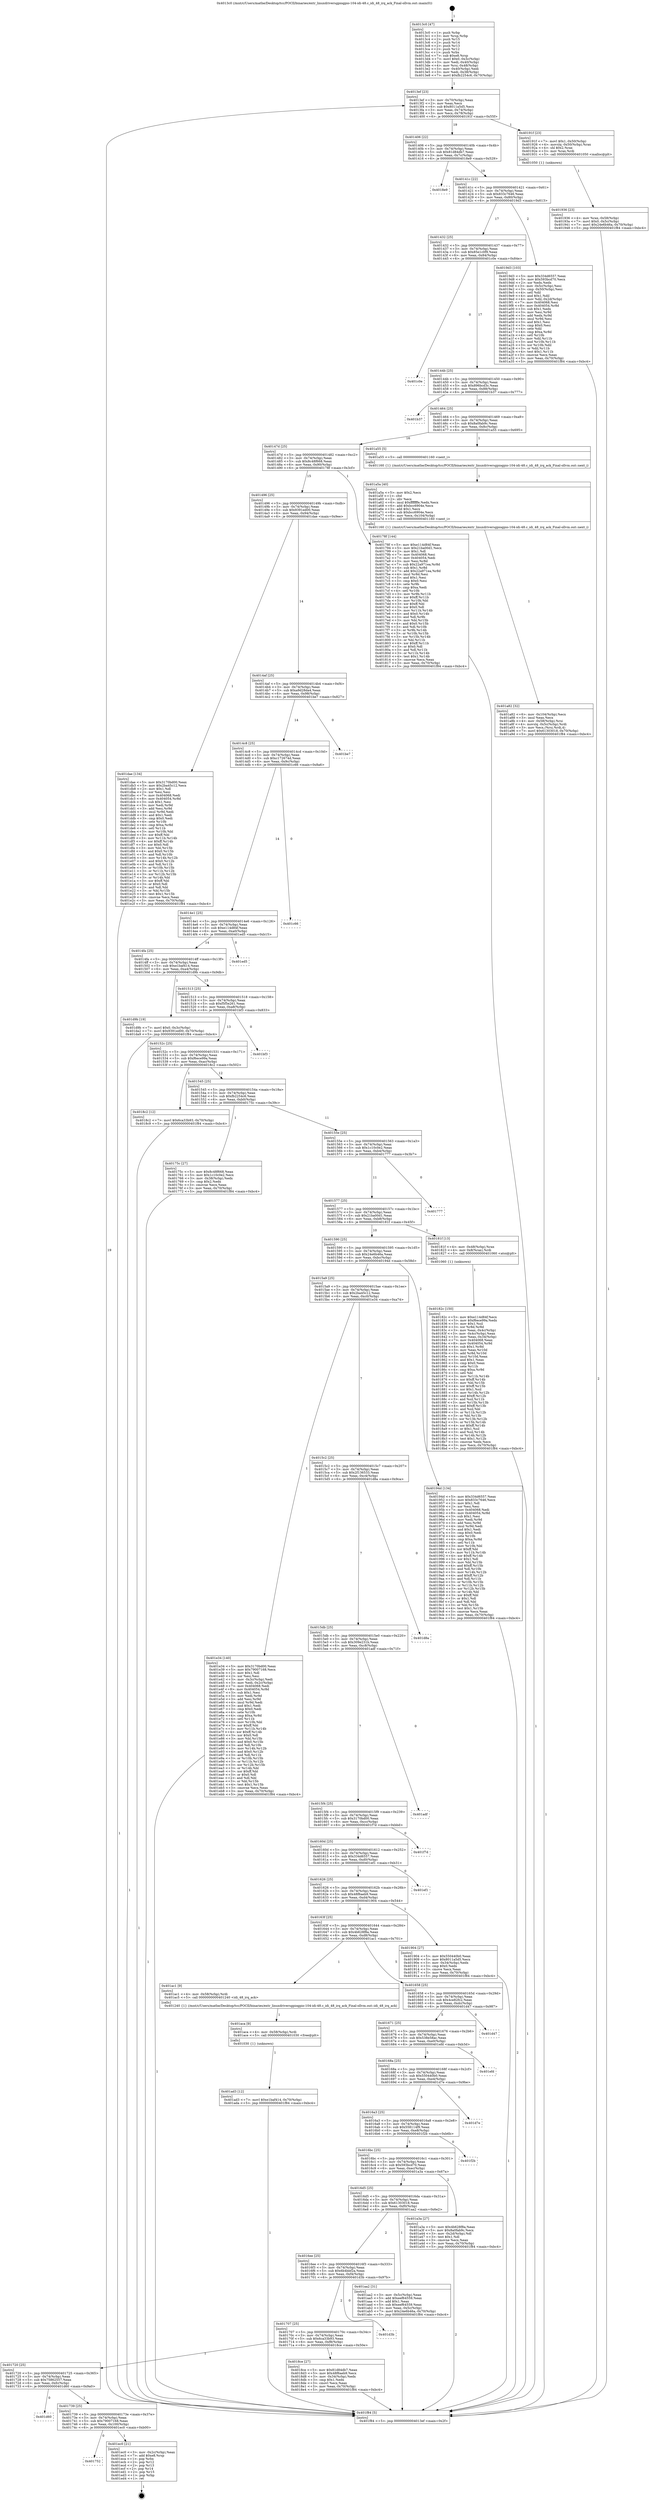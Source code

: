 digraph "0x4013c0" {
  label = "0x4013c0 (/mnt/c/Users/mathe/Desktop/tcc/POCII/binaries/extr_linuxdriversgpiogpio-104-idi-48.c_idi_48_irq_ack_Final-ollvm.out::main(0))"
  labelloc = "t"
  node[shape=record]

  Entry [label="",width=0.3,height=0.3,shape=circle,fillcolor=black,style=filled]
  "0x4013ef" [label="{
     0x4013ef [23]\l
     | [instrs]\l
     &nbsp;&nbsp;0x4013ef \<+3\>: mov -0x70(%rbp),%eax\l
     &nbsp;&nbsp;0x4013f2 \<+2\>: mov %eax,%ecx\l
     &nbsp;&nbsp;0x4013f4 \<+6\>: sub $0x8011a5d5,%ecx\l
     &nbsp;&nbsp;0x4013fa \<+3\>: mov %eax,-0x74(%rbp)\l
     &nbsp;&nbsp;0x4013fd \<+3\>: mov %ecx,-0x78(%rbp)\l
     &nbsp;&nbsp;0x401400 \<+6\>: je 000000000040191f \<main+0x55f\>\l
  }"]
  "0x40191f" [label="{
     0x40191f [23]\l
     | [instrs]\l
     &nbsp;&nbsp;0x40191f \<+7\>: movl $0x1,-0x50(%rbp)\l
     &nbsp;&nbsp;0x401926 \<+4\>: movslq -0x50(%rbp),%rax\l
     &nbsp;&nbsp;0x40192a \<+4\>: shl $0x2,%rax\l
     &nbsp;&nbsp;0x40192e \<+3\>: mov %rax,%rdi\l
     &nbsp;&nbsp;0x401931 \<+5\>: call 0000000000401050 \<malloc@plt\>\l
     | [calls]\l
     &nbsp;&nbsp;0x401050 \{1\} (unknown)\l
  }"]
  "0x401406" [label="{
     0x401406 [22]\l
     | [instrs]\l
     &nbsp;&nbsp;0x401406 \<+5\>: jmp 000000000040140b \<main+0x4b\>\l
     &nbsp;&nbsp;0x40140b \<+3\>: mov -0x74(%rbp),%eax\l
     &nbsp;&nbsp;0x40140e \<+5\>: sub $0x81d84db7,%eax\l
     &nbsp;&nbsp;0x401413 \<+3\>: mov %eax,-0x7c(%rbp)\l
     &nbsp;&nbsp;0x401416 \<+6\>: je 00000000004018e9 \<main+0x529\>\l
  }"]
  Exit [label="",width=0.3,height=0.3,shape=circle,fillcolor=black,style=filled,peripheries=2]
  "0x4018e9" [label="{
     0x4018e9\l
  }", style=dashed]
  "0x40141c" [label="{
     0x40141c [22]\l
     | [instrs]\l
     &nbsp;&nbsp;0x40141c \<+5\>: jmp 0000000000401421 \<main+0x61\>\l
     &nbsp;&nbsp;0x401421 \<+3\>: mov -0x74(%rbp),%eax\l
     &nbsp;&nbsp;0x401424 \<+5\>: sub $0x833c7646,%eax\l
     &nbsp;&nbsp;0x401429 \<+3\>: mov %eax,-0x80(%rbp)\l
     &nbsp;&nbsp;0x40142c \<+6\>: je 00000000004019d3 \<main+0x613\>\l
  }"]
  "0x401752" [label="{
     0x401752\l
  }", style=dashed]
  "0x4019d3" [label="{
     0x4019d3 [103]\l
     | [instrs]\l
     &nbsp;&nbsp;0x4019d3 \<+5\>: mov $0x334d6557,%eax\l
     &nbsp;&nbsp;0x4019d8 \<+5\>: mov $0x593bcd70,%ecx\l
     &nbsp;&nbsp;0x4019dd \<+2\>: xor %edx,%edx\l
     &nbsp;&nbsp;0x4019df \<+3\>: mov -0x5c(%rbp),%esi\l
     &nbsp;&nbsp;0x4019e2 \<+3\>: cmp -0x50(%rbp),%esi\l
     &nbsp;&nbsp;0x4019e5 \<+4\>: setl %dil\l
     &nbsp;&nbsp;0x4019e9 \<+4\>: and $0x1,%dil\l
     &nbsp;&nbsp;0x4019ed \<+4\>: mov %dil,-0x2d(%rbp)\l
     &nbsp;&nbsp;0x4019f1 \<+7\>: mov 0x404068,%esi\l
     &nbsp;&nbsp;0x4019f8 \<+8\>: mov 0x404054,%r8d\l
     &nbsp;&nbsp;0x401a00 \<+3\>: sub $0x1,%edx\l
     &nbsp;&nbsp;0x401a03 \<+3\>: mov %esi,%r9d\l
     &nbsp;&nbsp;0x401a06 \<+3\>: add %edx,%r9d\l
     &nbsp;&nbsp;0x401a09 \<+4\>: imul %r9d,%esi\l
     &nbsp;&nbsp;0x401a0d \<+3\>: and $0x1,%esi\l
     &nbsp;&nbsp;0x401a10 \<+3\>: cmp $0x0,%esi\l
     &nbsp;&nbsp;0x401a13 \<+4\>: sete %dil\l
     &nbsp;&nbsp;0x401a17 \<+4\>: cmp $0xa,%r8d\l
     &nbsp;&nbsp;0x401a1b \<+4\>: setl %r10b\l
     &nbsp;&nbsp;0x401a1f \<+3\>: mov %dil,%r11b\l
     &nbsp;&nbsp;0x401a22 \<+3\>: and %r10b,%r11b\l
     &nbsp;&nbsp;0x401a25 \<+3\>: xor %r10b,%dil\l
     &nbsp;&nbsp;0x401a28 \<+3\>: or %dil,%r11b\l
     &nbsp;&nbsp;0x401a2b \<+4\>: test $0x1,%r11b\l
     &nbsp;&nbsp;0x401a2f \<+3\>: cmovne %ecx,%eax\l
     &nbsp;&nbsp;0x401a32 \<+3\>: mov %eax,-0x70(%rbp)\l
     &nbsp;&nbsp;0x401a35 \<+5\>: jmp 0000000000401f84 \<main+0xbc4\>\l
  }"]
  "0x401432" [label="{
     0x401432 [25]\l
     | [instrs]\l
     &nbsp;&nbsp;0x401432 \<+5\>: jmp 0000000000401437 \<main+0x77\>\l
     &nbsp;&nbsp;0x401437 \<+3\>: mov -0x74(%rbp),%eax\l
     &nbsp;&nbsp;0x40143a \<+5\>: sub $0x85e1c0f9,%eax\l
     &nbsp;&nbsp;0x40143f \<+6\>: mov %eax,-0x84(%rbp)\l
     &nbsp;&nbsp;0x401445 \<+6\>: je 0000000000401c0e \<main+0x84e\>\l
  }"]
  "0x401ec0" [label="{
     0x401ec0 [21]\l
     | [instrs]\l
     &nbsp;&nbsp;0x401ec0 \<+3\>: mov -0x2c(%rbp),%eax\l
     &nbsp;&nbsp;0x401ec3 \<+7\>: add $0xe8,%rsp\l
     &nbsp;&nbsp;0x401eca \<+1\>: pop %rbx\l
     &nbsp;&nbsp;0x401ecb \<+2\>: pop %r12\l
     &nbsp;&nbsp;0x401ecd \<+2\>: pop %r13\l
     &nbsp;&nbsp;0x401ecf \<+2\>: pop %r14\l
     &nbsp;&nbsp;0x401ed1 \<+2\>: pop %r15\l
     &nbsp;&nbsp;0x401ed3 \<+1\>: pop %rbp\l
     &nbsp;&nbsp;0x401ed4 \<+1\>: ret\l
  }"]
  "0x401c0e" [label="{
     0x401c0e\l
  }", style=dashed]
  "0x40144b" [label="{
     0x40144b [25]\l
     | [instrs]\l
     &nbsp;&nbsp;0x40144b \<+5\>: jmp 0000000000401450 \<main+0x90\>\l
     &nbsp;&nbsp;0x401450 \<+3\>: mov -0x74(%rbp),%eax\l
     &nbsp;&nbsp;0x401453 \<+5\>: sub $0x896bcd3c,%eax\l
     &nbsp;&nbsp;0x401458 \<+6\>: mov %eax,-0x88(%rbp)\l
     &nbsp;&nbsp;0x40145e \<+6\>: je 0000000000401b37 \<main+0x777\>\l
  }"]
  "0x401739" [label="{
     0x401739 [25]\l
     | [instrs]\l
     &nbsp;&nbsp;0x401739 \<+5\>: jmp 000000000040173e \<main+0x37e\>\l
     &nbsp;&nbsp;0x40173e \<+3\>: mov -0x74(%rbp),%eax\l
     &nbsp;&nbsp;0x401741 \<+5\>: sub $0x79007168,%eax\l
     &nbsp;&nbsp;0x401746 \<+6\>: mov %eax,-0x100(%rbp)\l
     &nbsp;&nbsp;0x40174c \<+6\>: je 0000000000401ec0 \<main+0xb00\>\l
  }"]
  "0x401b37" [label="{
     0x401b37\l
  }", style=dashed]
  "0x401464" [label="{
     0x401464 [25]\l
     | [instrs]\l
     &nbsp;&nbsp;0x401464 \<+5\>: jmp 0000000000401469 \<main+0xa9\>\l
     &nbsp;&nbsp;0x401469 \<+3\>: mov -0x74(%rbp),%eax\l
     &nbsp;&nbsp;0x40146c \<+5\>: sub $0x8a0fab9c,%eax\l
     &nbsp;&nbsp;0x401471 \<+6\>: mov %eax,-0x8c(%rbp)\l
     &nbsp;&nbsp;0x401477 \<+6\>: je 0000000000401a55 \<main+0x695\>\l
  }"]
  "0x401d60" [label="{
     0x401d60\l
  }", style=dashed]
  "0x401a55" [label="{
     0x401a55 [5]\l
     | [instrs]\l
     &nbsp;&nbsp;0x401a55 \<+5\>: call 0000000000401160 \<next_i\>\l
     | [calls]\l
     &nbsp;&nbsp;0x401160 \{1\} (/mnt/c/Users/mathe/Desktop/tcc/POCII/binaries/extr_linuxdriversgpiogpio-104-idi-48.c_idi_48_irq_ack_Final-ollvm.out::next_i)\l
  }"]
  "0x40147d" [label="{
     0x40147d [25]\l
     | [instrs]\l
     &nbsp;&nbsp;0x40147d \<+5\>: jmp 0000000000401482 \<main+0xc2\>\l
     &nbsp;&nbsp;0x401482 \<+3\>: mov -0x74(%rbp),%eax\l
     &nbsp;&nbsp;0x401485 \<+5\>: sub $0x8c48f668,%eax\l
     &nbsp;&nbsp;0x40148a \<+6\>: mov %eax,-0x90(%rbp)\l
     &nbsp;&nbsp;0x401490 \<+6\>: je 000000000040178f \<main+0x3cf\>\l
  }"]
  "0x401ad3" [label="{
     0x401ad3 [12]\l
     | [instrs]\l
     &nbsp;&nbsp;0x401ad3 \<+7\>: movl $0xe1baf414,-0x70(%rbp)\l
     &nbsp;&nbsp;0x401ada \<+5\>: jmp 0000000000401f84 \<main+0xbc4\>\l
  }"]
  "0x40178f" [label="{
     0x40178f [144]\l
     | [instrs]\l
     &nbsp;&nbsp;0x40178f \<+5\>: mov $0xe114d84f,%eax\l
     &nbsp;&nbsp;0x401794 \<+5\>: mov $0x21ba00d1,%ecx\l
     &nbsp;&nbsp;0x401799 \<+2\>: mov $0x1,%dl\l
     &nbsp;&nbsp;0x40179b \<+7\>: mov 0x404068,%esi\l
     &nbsp;&nbsp;0x4017a2 \<+7\>: mov 0x404054,%edi\l
     &nbsp;&nbsp;0x4017a9 \<+3\>: mov %esi,%r8d\l
     &nbsp;&nbsp;0x4017ac \<+7\>: sub $0x22a971ea,%r8d\l
     &nbsp;&nbsp;0x4017b3 \<+4\>: sub $0x1,%r8d\l
     &nbsp;&nbsp;0x4017b7 \<+7\>: add $0x22a971ea,%r8d\l
     &nbsp;&nbsp;0x4017be \<+4\>: imul %r8d,%esi\l
     &nbsp;&nbsp;0x4017c2 \<+3\>: and $0x1,%esi\l
     &nbsp;&nbsp;0x4017c5 \<+3\>: cmp $0x0,%esi\l
     &nbsp;&nbsp;0x4017c8 \<+4\>: sete %r9b\l
     &nbsp;&nbsp;0x4017cc \<+3\>: cmp $0xa,%edi\l
     &nbsp;&nbsp;0x4017cf \<+4\>: setl %r10b\l
     &nbsp;&nbsp;0x4017d3 \<+3\>: mov %r9b,%r11b\l
     &nbsp;&nbsp;0x4017d6 \<+4\>: xor $0xff,%r11b\l
     &nbsp;&nbsp;0x4017da \<+3\>: mov %r10b,%bl\l
     &nbsp;&nbsp;0x4017dd \<+3\>: xor $0xff,%bl\l
     &nbsp;&nbsp;0x4017e0 \<+3\>: xor $0x0,%dl\l
     &nbsp;&nbsp;0x4017e3 \<+3\>: mov %r11b,%r14b\l
     &nbsp;&nbsp;0x4017e6 \<+4\>: and $0x0,%r14b\l
     &nbsp;&nbsp;0x4017ea \<+3\>: and %dl,%r9b\l
     &nbsp;&nbsp;0x4017ed \<+3\>: mov %bl,%r15b\l
     &nbsp;&nbsp;0x4017f0 \<+4\>: and $0x0,%r15b\l
     &nbsp;&nbsp;0x4017f4 \<+3\>: and %dl,%r10b\l
     &nbsp;&nbsp;0x4017f7 \<+3\>: or %r9b,%r14b\l
     &nbsp;&nbsp;0x4017fa \<+3\>: or %r10b,%r15b\l
     &nbsp;&nbsp;0x4017fd \<+3\>: xor %r15b,%r14b\l
     &nbsp;&nbsp;0x401800 \<+3\>: or %bl,%r11b\l
     &nbsp;&nbsp;0x401803 \<+4\>: xor $0xff,%r11b\l
     &nbsp;&nbsp;0x401807 \<+3\>: or $0x0,%dl\l
     &nbsp;&nbsp;0x40180a \<+3\>: and %dl,%r11b\l
     &nbsp;&nbsp;0x40180d \<+3\>: or %r11b,%r14b\l
     &nbsp;&nbsp;0x401810 \<+4\>: test $0x1,%r14b\l
     &nbsp;&nbsp;0x401814 \<+3\>: cmovne %ecx,%eax\l
     &nbsp;&nbsp;0x401817 \<+3\>: mov %eax,-0x70(%rbp)\l
     &nbsp;&nbsp;0x40181a \<+5\>: jmp 0000000000401f84 \<main+0xbc4\>\l
  }"]
  "0x401496" [label="{
     0x401496 [25]\l
     | [instrs]\l
     &nbsp;&nbsp;0x401496 \<+5\>: jmp 000000000040149b \<main+0xdb\>\l
     &nbsp;&nbsp;0x40149b \<+3\>: mov -0x74(%rbp),%eax\l
     &nbsp;&nbsp;0x40149e \<+5\>: sub $0x9391ed00,%eax\l
     &nbsp;&nbsp;0x4014a3 \<+6\>: mov %eax,-0x94(%rbp)\l
     &nbsp;&nbsp;0x4014a9 \<+6\>: je 0000000000401dae \<main+0x9ee\>\l
  }"]
  "0x401aca" [label="{
     0x401aca [9]\l
     | [instrs]\l
     &nbsp;&nbsp;0x401aca \<+4\>: mov -0x58(%rbp),%rdi\l
     &nbsp;&nbsp;0x401ace \<+5\>: call 0000000000401030 \<free@plt\>\l
     | [calls]\l
     &nbsp;&nbsp;0x401030 \{1\} (unknown)\l
  }"]
  "0x401dae" [label="{
     0x401dae [134]\l
     | [instrs]\l
     &nbsp;&nbsp;0x401dae \<+5\>: mov $0x3170bd00,%eax\l
     &nbsp;&nbsp;0x401db3 \<+5\>: mov $0x2ba45c12,%ecx\l
     &nbsp;&nbsp;0x401db8 \<+2\>: mov $0x1,%dl\l
     &nbsp;&nbsp;0x401dba \<+2\>: xor %esi,%esi\l
     &nbsp;&nbsp;0x401dbc \<+7\>: mov 0x404068,%edi\l
     &nbsp;&nbsp;0x401dc3 \<+8\>: mov 0x404054,%r8d\l
     &nbsp;&nbsp;0x401dcb \<+3\>: sub $0x1,%esi\l
     &nbsp;&nbsp;0x401dce \<+3\>: mov %edi,%r9d\l
     &nbsp;&nbsp;0x401dd1 \<+3\>: add %esi,%r9d\l
     &nbsp;&nbsp;0x401dd4 \<+4\>: imul %r9d,%edi\l
     &nbsp;&nbsp;0x401dd8 \<+3\>: and $0x1,%edi\l
     &nbsp;&nbsp;0x401ddb \<+3\>: cmp $0x0,%edi\l
     &nbsp;&nbsp;0x401dde \<+4\>: sete %r10b\l
     &nbsp;&nbsp;0x401de2 \<+4\>: cmp $0xa,%r8d\l
     &nbsp;&nbsp;0x401de6 \<+4\>: setl %r11b\l
     &nbsp;&nbsp;0x401dea \<+3\>: mov %r10b,%bl\l
     &nbsp;&nbsp;0x401ded \<+3\>: xor $0xff,%bl\l
     &nbsp;&nbsp;0x401df0 \<+3\>: mov %r11b,%r14b\l
     &nbsp;&nbsp;0x401df3 \<+4\>: xor $0xff,%r14b\l
     &nbsp;&nbsp;0x401df7 \<+3\>: xor $0x0,%dl\l
     &nbsp;&nbsp;0x401dfa \<+3\>: mov %bl,%r15b\l
     &nbsp;&nbsp;0x401dfd \<+4\>: and $0x0,%r15b\l
     &nbsp;&nbsp;0x401e01 \<+3\>: and %dl,%r10b\l
     &nbsp;&nbsp;0x401e04 \<+3\>: mov %r14b,%r12b\l
     &nbsp;&nbsp;0x401e07 \<+4\>: and $0x0,%r12b\l
     &nbsp;&nbsp;0x401e0b \<+3\>: and %dl,%r11b\l
     &nbsp;&nbsp;0x401e0e \<+3\>: or %r10b,%r15b\l
     &nbsp;&nbsp;0x401e11 \<+3\>: or %r11b,%r12b\l
     &nbsp;&nbsp;0x401e14 \<+3\>: xor %r12b,%r15b\l
     &nbsp;&nbsp;0x401e17 \<+3\>: or %r14b,%bl\l
     &nbsp;&nbsp;0x401e1a \<+3\>: xor $0xff,%bl\l
     &nbsp;&nbsp;0x401e1d \<+3\>: or $0x0,%dl\l
     &nbsp;&nbsp;0x401e20 \<+2\>: and %dl,%bl\l
     &nbsp;&nbsp;0x401e22 \<+3\>: or %bl,%r15b\l
     &nbsp;&nbsp;0x401e25 \<+4\>: test $0x1,%r15b\l
     &nbsp;&nbsp;0x401e29 \<+3\>: cmovne %ecx,%eax\l
     &nbsp;&nbsp;0x401e2c \<+3\>: mov %eax,-0x70(%rbp)\l
     &nbsp;&nbsp;0x401e2f \<+5\>: jmp 0000000000401f84 \<main+0xbc4\>\l
  }"]
  "0x4014af" [label="{
     0x4014af [25]\l
     | [instrs]\l
     &nbsp;&nbsp;0x4014af \<+5\>: jmp 00000000004014b4 \<main+0xf4\>\l
     &nbsp;&nbsp;0x4014b4 \<+3\>: mov -0x74(%rbp),%eax\l
     &nbsp;&nbsp;0x4014b7 \<+5\>: sub $0xa9d28da4,%eax\l
     &nbsp;&nbsp;0x4014bc \<+6\>: mov %eax,-0x98(%rbp)\l
     &nbsp;&nbsp;0x4014c2 \<+6\>: je 0000000000401be7 \<main+0x827\>\l
  }"]
  "0x401a82" [label="{
     0x401a82 [32]\l
     | [instrs]\l
     &nbsp;&nbsp;0x401a82 \<+6\>: mov -0x104(%rbp),%ecx\l
     &nbsp;&nbsp;0x401a88 \<+3\>: imul %eax,%ecx\l
     &nbsp;&nbsp;0x401a8b \<+4\>: mov -0x58(%rbp),%rsi\l
     &nbsp;&nbsp;0x401a8f \<+4\>: movslq -0x5c(%rbp),%rdi\l
     &nbsp;&nbsp;0x401a93 \<+3\>: mov %ecx,(%rsi,%rdi,4)\l
     &nbsp;&nbsp;0x401a96 \<+7\>: movl $0x61303018,-0x70(%rbp)\l
     &nbsp;&nbsp;0x401a9d \<+5\>: jmp 0000000000401f84 \<main+0xbc4\>\l
  }"]
  "0x401be7" [label="{
     0x401be7\l
  }", style=dashed]
  "0x4014c8" [label="{
     0x4014c8 [25]\l
     | [instrs]\l
     &nbsp;&nbsp;0x4014c8 \<+5\>: jmp 00000000004014cd \<main+0x10d\>\l
     &nbsp;&nbsp;0x4014cd \<+3\>: mov -0x74(%rbp),%eax\l
     &nbsp;&nbsp;0x4014d0 \<+5\>: sub $0xc172674d,%eax\l
     &nbsp;&nbsp;0x4014d5 \<+6\>: mov %eax,-0x9c(%rbp)\l
     &nbsp;&nbsp;0x4014db \<+6\>: je 0000000000401c66 \<main+0x8a6\>\l
  }"]
  "0x401a5a" [label="{
     0x401a5a [40]\l
     | [instrs]\l
     &nbsp;&nbsp;0x401a5a \<+5\>: mov $0x2,%ecx\l
     &nbsp;&nbsp;0x401a5f \<+1\>: cltd\l
     &nbsp;&nbsp;0x401a60 \<+2\>: idiv %ecx\l
     &nbsp;&nbsp;0x401a62 \<+6\>: imul $0xfffffffe,%edx,%ecx\l
     &nbsp;&nbsp;0x401a68 \<+6\>: add $0xbcc6904e,%ecx\l
     &nbsp;&nbsp;0x401a6e \<+3\>: add $0x1,%ecx\l
     &nbsp;&nbsp;0x401a71 \<+6\>: sub $0xbcc6904e,%ecx\l
     &nbsp;&nbsp;0x401a77 \<+6\>: mov %ecx,-0x104(%rbp)\l
     &nbsp;&nbsp;0x401a7d \<+5\>: call 0000000000401160 \<next_i\>\l
     | [calls]\l
     &nbsp;&nbsp;0x401160 \{1\} (/mnt/c/Users/mathe/Desktop/tcc/POCII/binaries/extr_linuxdriversgpiogpio-104-idi-48.c_idi_48_irq_ack_Final-ollvm.out::next_i)\l
  }"]
  "0x401c66" [label="{
     0x401c66\l
  }", style=dashed]
  "0x4014e1" [label="{
     0x4014e1 [25]\l
     | [instrs]\l
     &nbsp;&nbsp;0x4014e1 \<+5\>: jmp 00000000004014e6 \<main+0x126\>\l
     &nbsp;&nbsp;0x4014e6 \<+3\>: mov -0x74(%rbp),%eax\l
     &nbsp;&nbsp;0x4014e9 \<+5\>: sub $0xe114d84f,%eax\l
     &nbsp;&nbsp;0x4014ee \<+6\>: mov %eax,-0xa0(%rbp)\l
     &nbsp;&nbsp;0x4014f4 \<+6\>: je 0000000000401ed5 \<main+0xb15\>\l
  }"]
  "0x401936" [label="{
     0x401936 [23]\l
     | [instrs]\l
     &nbsp;&nbsp;0x401936 \<+4\>: mov %rax,-0x58(%rbp)\l
     &nbsp;&nbsp;0x40193a \<+7\>: movl $0x0,-0x5c(%rbp)\l
     &nbsp;&nbsp;0x401941 \<+7\>: movl $0x24e6b46a,-0x70(%rbp)\l
     &nbsp;&nbsp;0x401948 \<+5\>: jmp 0000000000401f84 \<main+0xbc4\>\l
  }"]
  "0x401ed5" [label="{
     0x401ed5\l
  }", style=dashed]
  "0x4014fa" [label="{
     0x4014fa [25]\l
     | [instrs]\l
     &nbsp;&nbsp;0x4014fa \<+5\>: jmp 00000000004014ff \<main+0x13f\>\l
     &nbsp;&nbsp;0x4014ff \<+3\>: mov -0x74(%rbp),%eax\l
     &nbsp;&nbsp;0x401502 \<+5\>: sub $0xe1baf414,%eax\l
     &nbsp;&nbsp;0x401507 \<+6\>: mov %eax,-0xa4(%rbp)\l
     &nbsp;&nbsp;0x40150d \<+6\>: je 0000000000401d9b \<main+0x9db\>\l
  }"]
  "0x401720" [label="{
     0x401720 [25]\l
     | [instrs]\l
     &nbsp;&nbsp;0x401720 \<+5\>: jmp 0000000000401725 \<main+0x365\>\l
     &nbsp;&nbsp;0x401725 \<+3\>: mov -0x74(%rbp),%eax\l
     &nbsp;&nbsp;0x401728 \<+5\>: sub $0x75862557,%eax\l
     &nbsp;&nbsp;0x40172d \<+6\>: mov %eax,-0xfc(%rbp)\l
     &nbsp;&nbsp;0x401733 \<+6\>: je 0000000000401d60 \<main+0x9a0\>\l
  }"]
  "0x401d9b" [label="{
     0x401d9b [19]\l
     | [instrs]\l
     &nbsp;&nbsp;0x401d9b \<+7\>: movl $0x0,-0x3c(%rbp)\l
     &nbsp;&nbsp;0x401da2 \<+7\>: movl $0x9391ed00,-0x70(%rbp)\l
     &nbsp;&nbsp;0x401da9 \<+5\>: jmp 0000000000401f84 \<main+0xbc4\>\l
  }"]
  "0x401513" [label="{
     0x401513 [25]\l
     | [instrs]\l
     &nbsp;&nbsp;0x401513 \<+5\>: jmp 0000000000401518 \<main+0x158\>\l
     &nbsp;&nbsp;0x401518 \<+3\>: mov -0x74(%rbp),%eax\l
     &nbsp;&nbsp;0x40151b \<+5\>: sub $0xf5f5e261,%eax\l
     &nbsp;&nbsp;0x401520 \<+6\>: mov %eax,-0xa8(%rbp)\l
     &nbsp;&nbsp;0x401526 \<+6\>: je 0000000000401bf3 \<main+0x833\>\l
  }"]
  "0x4018ce" [label="{
     0x4018ce [27]\l
     | [instrs]\l
     &nbsp;&nbsp;0x4018ce \<+5\>: mov $0x81d84db7,%eax\l
     &nbsp;&nbsp;0x4018d3 \<+5\>: mov $0x48f6aeb9,%ecx\l
     &nbsp;&nbsp;0x4018d8 \<+3\>: mov -0x34(%rbp),%edx\l
     &nbsp;&nbsp;0x4018db \<+3\>: cmp $0x1,%edx\l
     &nbsp;&nbsp;0x4018de \<+3\>: cmovl %ecx,%eax\l
     &nbsp;&nbsp;0x4018e1 \<+3\>: mov %eax,-0x70(%rbp)\l
     &nbsp;&nbsp;0x4018e4 \<+5\>: jmp 0000000000401f84 \<main+0xbc4\>\l
  }"]
  "0x401bf3" [label="{
     0x401bf3\l
  }", style=dashed]
  "0x40152c" [label="{
     0x40152c [25]\l
     | [instrs]\l
     &nbsp;&nbsp;0x40152c \<+5\>: jmp 0000000000401531 \<main+0x171\>\l
     &nbsp;&nbsp;0x401531 \<+3\>: mov -0x74(%rbp),%eax\l
     &nbsp;&nbsp;0x401534 \<+5\>: sub $0xf6ece99a,%eax\l
     &nbsp;&nbsp;0x401539 \<+6\>: mov %eax,-0xac(%rbp)\l
     &nbsp;&nbsp;0x40153f \<+6\>: je 00000000004018c2 \<main+0x502\>\l
  }"]
  "0x401707" [label="{
     0x401707 [25]\l
     | [instrs]\l
     &nbsp;&nbsp;0x401707 \<+5\>: jmp 000000000040170c \<main+0x34c\>\l
     &nbsp;&nbsp;0x40170c \<+3\>: mov -0x74(%rbp),%eax\l
     &nbsp;&nbsp;0x40170f \<+5\>: sub $0x6ca33b93,%eax\l
     &nbsp;&nbsp;0x401714 \<+6\>: mov %eax,-0xf8(%rbp)\l
     &nbsp;&nbsp;0x40171a \<+6\>: je 00000000004018ce \<main+0x50e\>\l
  }"]
  "0x4018c2" [label="{
     0x4018c2 [12]\l
     | [instrs]\l
     &nbsp;&nbsp;0x4018c2 \<+7\>: movl $0x6ca33b93,-0x70(%rbp)\l
     &nbsp;&nbsp;0x4018c9 \<+5\>: jmp 0000000000401f84 \<main+0xbc4\>\l
  }"]
  "0x401545" [label="{
     0x401545 [25]\l
     | [instrs]\l
     &nbsp;&nbsp;0x401545 \<+5\>: jmp 000000000040154a \<main+0x18a\>\l
     &nbsp;&nbsp;0x40154a \<+3\>: mov -0x74(%rbp),%eax\l
     &nbsp;&nbsp;0x40154d \<+5\>: sub $0xfb2254c6,%eax\l
     &nbsp;&nbsp;0x401552 \<+6\>: mov %eax,-0xb0(%rbp)\l
     &nbsp;&nbsp;0x401558 \<+6\>: je 000000000040175c \<main+0x39c\>\l
  }"]
  "0x401d3b" [label="{
     0x401d3b\l
  }", style=dashed]
  "0x40175c" [label="{
     0x40175c [27]\l
     | [instrs]\l
     &nbsp;&nbsp;0x40175c \<+5\>: mov $0x8c48f668,%eax\l
     &nbsp;&nbsp;0x401761 \<+5\>: mov $0x1c10c0e2,%ecx\l
     &nbsp;&nbsp;0x401766 \<+3\>: mov -0x38(%rbp),%edx\l
     &nbsp;&nbsp;0x401769 \<+3\>: cmp $0x2,%edx\l
     &nbsp;&nbsp;0x40176c \<+3\>: cmovne %ecx,%eax\l
     &nbsp;&nbsp;0x40176f \<+3\>: mov %eax,-0x70(%rbp)\l
     &nbsp;&nbsp;0x401772 \<+5\>: jmp 0000000000401f84 \<main+0xbc4\>\l
  }"]
  "0x40155e" [label="{
     0x40155e [25]\l
     | [instrs]\l
     &nbsp;&nbsp;0x40155e \<+5\>: jmp 0000000000401563 \<main+0x1a3\>\l
     &nbsp;&nbsp;0x401563 \<+3\>: mov -0x74(%rbp),%eax\l
     &nbsp;&nbsp;0x401566 \<+5\>: sub $0x1c10c0e2,%eax\l
     &nbsp;&nbsp;0x40156b \<+6\>: mov %eax,-0xb4(%rbp)\l
     &nbsp;&nbsp;0x401571 \<+6\>: je 0000000000401777 \<main+0x3b7\>\l
  }"]
  "0x401f84" [label="{
     0x401f84 [5]\l
     | [instrs]\l
     &nbsp;&nbsp;0x401f84 \<+5\>: jmp 00000000004013ef \<main+0x2f\>\l
  }"]
  "0x4013c0" [label="{
     0x4013c0 [47]\l
     | [instrs]\l
     &nbsp;&nbsp;0x4013c0 \<+1\>: push %rbp\l
     &nbsp;&nbsp;0x4013c1 \<+3\>: mov %rsp,%rbp\l
     &nbsp;&nbsp;0x4013c4 \<+2\>: push %r15\l
     &nbsp;&nbsp;0x4013c6 \<+2\>: push %r14\l
     &nbsp;&nbsp;0x4013c8 \<+2\>: push %r13\l
     &nbsp;&nbsp;0x4013ca \<+2\>: push %r12\l
     &nbsp;&nbsp;0x4013cc \<+1\>: push %rbx\l
     &nbsp;&nbsp;0x4013cd \<+7\>: sub $0xe8,%rsp\l
     &nbsp;&nbsp;0x4013d4 \<+7\>: movl $0x0,-0x3c(%rbp)\l
     &nbsp;&nbsp;0x4013db \<+3\>: mov %edi,-0x40(%rbp)\l
     &nbsp;&nbsp;0x4013de \<+4\>: mov %rsi,-0x48(%rbp)\l
     &nbsp;&nbsp;0x4013e2 \<+3\>: mov -0x40(%rbp),%edi\l
     &nbsp;&nbsp;0x4013e5 \<+3\>: mov %edi,-0x38(%rbp)\l
     &nbsp;&nbsp;0x4013e8 \<+7\>: movl $0xfb2254c6,-0x70(%rbp)\l
  }"]
  "0x4016ee" [label="{
     0x4016ee [25]\l
     | [instrs]\l
     &nbsp;&nbsp;0x4016ee \<+5\>: jmp 00000000004016f3 \<main+0x333\>\l
     &nbsp;&nbsp;0x4016f3 \<+3\>: mov -0x74(%rbp),%eax\l
     &nbsp;&nbsp;0x4016f6 \<+5\>: sub $0x6b4bbf2a,%eax\l
     &nbsp;&nbsp;0x4016fb \<+6\>: mov %eax,-0xf4(%rbp)\l
     &nbsp;&nbsp;0x401701 \<+6\>: je 0000000000401d3b \<main+0x97b\>\l
  }"]
  "0x401777" [label="{
     0x401777\l
  }", style=dashed]
  "0x401577" [label="{
     0x401577 [25]\l
     | [instrs]\l
     &nbsp;&nbsp;0x401577 \<+5\>: jmp 000000000040157c \<main+0x1bc\>\l
     &nbsp;&nbsp;0x40157c \<+3\>: mov -0x74(%rbp),%eax\l
     &nbsp;&nbsp;0x40157f \<+5\>: sub $0x21ba00d1,%eax\l
     &nbsp;&nbsp;0x401584 \<+6\>: mov %eax,-0xb8(%rbp)\l
     &nbsp;&nbsp;0x40158a \<+6\>: je 000000000040181f \<main+0x45f\>\l
  }"]
  "0x401aa2" [label="{
     0x401aa2 [31]\l
     | [instrs]\l
     &nbsp;&nbsp;0x401aa2 \<+3\>: mov -0x5c(%rbp),%eax\l
     &nbsp;&nbsp;0x401aa5 \<+5\>: add $0xeef64559,%eax\l
     &nbsp;&nbsp;0x401aaa \<+3\>: add $0x1,%eax\l
     &nbsp;&nbsp;0x401aad \<+5\>: sub $0xeef64559,%eax\l
     &nbsp;&nbsp;0x401ab2 \<+3\>: mov %eax,-0x5c(%rbp)\l
     &nbsp;&nbsp;0x401ab5 \<+7\>: movl $0x24e6b46a,-0x70(%rbp)\l
     &nbsp;&nbsp;0x401abc \<+5\>: jmp 0000000000401f84 \<main+0xbc4\>\l
  }"]
  "0x40181f" [label="{
     0x40181f [13]\l
     | [instrs]\l
     &nbsp;&nbsp;0x40181f \<+4\>: mov -0x48(%rbp),%rax\l
     &nbsp;&nbsp;0x401823 \<+4\>: mov 0x8(%rax),%rdi\l
     &nbsp;&nbsp;0x401827 \<+5\>: call 0000000000401060 \<atoi@plt\>\l
     | [calls]\l
     &nbsp;&nbsp;0x401060 \{1\} (unknown)\l
  }"]
  "0x401590" [label="{
     0x401590 [25]\l
     | [instrs]\l
     &nbsp;&nbsp;0x401590 \<+5\>: jmp 0000000000401595 \<main+0x1d5\>\l
     &nbsp;&nbsp;0x401595 \<+3\>: mov -0x74(%rbp),%eax\l
     &nbsp;&nbsp;0x401598 \<+5\>: sub $0x24e6b46a,%eax\l
     &nbsp;&nbsp;0x40159d \<+6\>: mov %eax,-0xbc(%rbp)\l
     &nbsp;&nbsp;0x4015a3 \<+6\>: je 000000000040194d \<main+0x58d\>\l
  }"]
  "0x40182c" [label="{
     0x40182c [150]\l
     | [instrs]\l
     &nbsp;&nbsp;0x40182c \<+5\>: mov $0xe114d84f,%ecx\l
     &nbsp;&nbsp;0x401831 \<+5\>: mov $0xf6ece99a,%edx\l
     &nbsp;&nbsp;0x401836 \<+3\>: mov $0x1,%sil\l
     &nbsp;&nbsp;0x401839 \<+3\>: xor %r8d,%r8d\l
     &nbsp;&nbsp;0x40183c \<+3\>: mov %eax,-0x4c(%rbp)\l
     &nbsp;&nbsp;0x40183f \<+3\>: mov -0x4c(%rbp),%eax\l
     &nbsp;&nbsp;0x401842 \<+3\>: mov %eax,-0x34(%rbp)\l
     &nbsp;&nbsp;0x401845 \<+7\>: mov 0x404068,%eax\l
     &nbsp;&nbsp;0x40184c \<+8\>: mov 0x404054,%r9d\l
     &nbsp;&nbsp;0x401854 \<+4\>: sub $0x1,%r8d\l
     &nbsp;&nbsp;0x401858 \<+3\>: mov %eax,%r10d\l
     &nbsp;&nbsp;0x40185b \<+3\>: add %r8d,%r10d\l
     &nbsp;&nbsp;0x40185e \<+4\>: imul %r10d,%eax\l
     &nbsp;&nbsp;0x401862 \<+3\>: and $0x1,%eax\l
     &nbsp;&nbsp;0x401865 \<+3\>: cmp $0x0,%eax\l
     &nbsp;&nbsp;0x401868 \<+4\>: sete %r11b\l
     &nbsp;&nbsp;0x40186c \<+4\>: cmp $0xa,%r9d\l
     &nbsp;&nbsp;0x401870 \<+3\>: setl %bl\l
     &nbsp;&nbsp;0x401873 \<+3\>: mov %r11b,%r14b\l
     &nbsp;&nbsp;0x401876 \<+4\>: xor $0xff,%r14b\l
     &nbsp;&nbsp;0x40187a \<+3\>: mov %bl,%r15b\l
     &nbsp;&nbsp;0x40187d \<+4\>: xor $0xff,%r15b\l
     &nbsp;&nbsp;0x401881 \<+4\>: xor $0x1,%sil\l
     &nbsp;&nbsp;0x401885 \<+3\>: mov %r14b,%r12b\l
     &nbsp;&nbsp;0x401888 \<+4\>: and $0xff,%r12b\l
     &nbsp;&nbsp;0x40188c \<+3\>: and %sil,%r11b\l
     &nbsp;&nbsp;0x40188f \<+3\>: mov %r15b,%r13b\l
     &nbsp;&nbsp;0x401892 \<+4\>: and $0xff,%r13b\l
     &nbsp;&nbsp;0x401896 \<+3\>: and %sil,%bl\l
     &nbsp;&nbsp;0x401899 \<+3\>: or %r11b,%r12b\l
     &nbsp;&nbsp;0x40189c \<+3\>: or %bl,%r13b\l
     &nbsp;&nbsp;0x40189f \<+3\>: xor %r13b,%r12b\l
     &nbsp;&nbsp;0x4018a2 \<+3\>: or %r15b,%r14b\l
     &nbsp;&nbsp;0x4018a5 \<+4\>: xor $0xff,%r14b\l
     &nbsp;&nbsp;0x4018a9 \<+4\>: or $0x1,%sil\l
     &nbsp;&nbsp;0x4018ad \<+3\>: and %sil,%r14b\l
     &nbsp;&nbsp;0x4018b0 \<+3\>: or %r14b,%r12b\l
     &nbsp;&nbsp;0x4018b3 \<+4\>: test $0x1,%r12b\l
     &nbsp;&nbsp;0x4018b7 \<+3\>: cmovne %edx,%ecx\l
     &nbsp;&nbsp;0x4018ba \<+3\>: mov %ecx,-0x70(%rbp)\l
     &nbsp;&nbsp;0x4018bd \<+5\>: jmp 0000000000401f84 \<main+0xbc4\>\l
  }"]
  "0x4016d5" [label="{
     0x4016d5 [25]\l
     | [instrs]\l
     &nbsp;&nbsp;0x4016d5 \<+5\>: jmp 00000000004016da \<main+0x31a\>\l
     &nbsp;&nbsp;0x4016da \<+3\>: mov -0x74(%rbp),%eax\l
     &nbsp;&nbsp;0x4016dd \<+5\>: sub $0x61303018,%eax\l
     &nbsp;&nbsp;0x4016e2 \<+6\>: mov %eax,-0xf0(%rbp)\l
     &nbsp;&nbsp;0x4016e8 \<+6\>: je 0000000000401aa2 \<main+0x6e2\>\l
  }"]
  "0x40194d" [label="{
     0x40194d [134]\l
     | [instrs]\l
     &nbsp;&nbsp;0x40194d \<+5\>: mov $0x334d6557,%eax\l
     &nbsp;&nbsp;0x401952 \<+5\>: mov $0x833c7646,%ecx\l
     &nbsp;&nbsp;0x401957 \<+2\>: mov $0x1,%dl\l
     &nbsp;&nbsp;0x401959 \<+2\>: xor %esi,%esi\l
     &nbsp;&nbsp;0x40195b \<+7\>: mov 0x404068,%edi\l
     &nbsp;&nbsp;0x401962 \<+8\>: mov 0x404054,%r8d\l
     &nbsp;&nbsp;0x40196a \<+3\>: sub $0x1,%esi\l
     &nbsp;&nbsp;0x40196d \<+3\>: mov %edi,%r9d\l
     &nbsp;&nbsp;0x401970 \<+3\>: add %esi,%r9d\l
     &nbsp;&nbsp;0x401973 \<+4\>: imul %r9d,%edi\l
     &nbsp;&nbsp;0x401977 \<+3\>: and $0x1,%edi\l
     &nbsp;&nbsp;0x40197a \<+3\>: cmp $0x0,%edi\l
     &nbsp;&nbsp;0x40197d \<+4\>: sete %r10b\l
     &nbsp;&nbsp;0x401981 \<+4\>: cmp $0xa,%r8d\l
     &nbsp;&nbsp;0x401985 \<+4\>: setl %r11b\l
     &nbsp;&nbsp;0x401989 \<+3\>: mov %r10b,%bl\l
     &nbsp;&nbsp;0x40198c \<+3\>: xor $0xff,%bl\l
     &nbsp;&nbsp;0x40198f \<+3\>: mov %r11b,%r14b\l
     &nbsp;&nbsp;0x401992 \<+4\>: xor $0xff,%r14b\l
     &nbsp;&nbsp;0x401996 \<+3\>: xor $0x1,%dl\l
     &nbsp;&nbsp;0x401999 \<+3\>: mov %bl,%r15b\l
     &nbsp;&nbsp;0x40199c \<+4\>: and $0xff,%r15b\l
     &nbsp;&nbsp;0x4019a0 \<+3\>: and %dl,%r10b\l
     &nbsp;&nbsp;0x4019a3 \<+3\>: mov %r14b,%r12b\l
     &nbsp;&nbsp;0x4019a6 \<+4\>: and $0xff,%r12b\l
     &nbsp;&nbsp;0x4019aa \<+3\>: and %dl,%r11b\l
     &nbsp;&nbsp;0x4019ad \<+3\>: or %r10b,%r15b\l
     &nbsp;&nbsp;0x4019b0 \<+3\>: or %r11b,%r12b\l
     &nbsp;&nbsp;0x4019b3 \<+3\>: xor %r12b,%r15b\l
     &nbsp;&nbsp;0x4019b6 \<+3\>: or %r14b,%bl\l
     &nbsp;&nbsp;0x4019b9 \<+3\>: xor $0xff,%bl\l
     &nbsp;&nbsp;0x4019bc \<+3\>: or $0x1,%dl\l
     &nbsp;&nbsp;0x4019bf \<+2\>: and %dl,%bl\l
     &nbsp;&nbsp;0x4019c1 \<+3\>: or %bl,%r15b\l
     &nbsp;&nbsp;0x4019c4 \<+4\>: test $0x1,%r15b\l
     &nbsp;&nbsp;0x4019c8 \<+3\>: cmovne %ecx,%eax\l
     &nbsp;&nbsp;0x4019cb \<+3\>: mov %eax,-0x70(%rbp)\l
     &nbsp;&nbsp;0x4019ce \<+5\>: jmp 0000000000401f84 \<main+0xbc4\>\l
  }"]
  "0x4015a9" [label="{
     0x4015a9 [25]\l
     | [instrs]\l
     &nbsp;&nbsp;0x4015a9 \<+5\>: jmp 00000000004015ae \<main+0x1ee\>\l
     &nbsp;&nbsp;0x4015ae \<+3\>: mov -0x74(%rbp),%eax\l
     &nbsp;&nbsp;0x4015b1 \<+5\>: sub $0x2ba45c12,%eax\l
     &nbsp;&nbsp;0x4015b6 \<+6\>: mov %eax,-0xc0(%rbp)\l
     &nbsp;&nbsp;0x4015bc \<+6\>: je 0000000000401e34 \<main+0xa74\>\l
  }"]
  "0x401a3a" [label="{
     0x401a3a [27]\l
     | [instrs]\l
     &nbsp;&nbsp;0x401a3a \<+5\>: mov $0x4b628f8a,%eax\l
     &nbsp;&nbsp;0x401a3f \<+5\>: mov $0x8a0fab9c,%ecx\l
     &nbsp;&nbsp;0x401a44 \<+3\>: mov -0x2d(%rbp),%dl\l
     &nbsp;&nbsp;0x401a47 \<+3\>: test $0x1,%dl\l
     &nbsp;&nbsp;0x401a4a \<+3\>: cmovne %ecx,%eax\l
     &nbsp;&nbsp;0x401a4d \<+3\>: mov %eax,-0x70(%rbp)\l
     &nbsp;&nbsp;0x401a50 \<+5\>: jmp 0000000000401f84 \<main+0xbc4\>\l
  }"]
  "0x401e34" [label="{
     0x401e34 [140]\l
     | [instrs]\l
     &nbsp;&nbsp;0x401e34 \<+5\>: mov $0x3170bd00,%eax\l
     &nbsp;&nbsp;0x401e39 \<+5\>: mov $0x79007168,%ecx\l
     &nbsp;&nbsp;0x401e3e \<+2\>: mov $0x1,%dl\l
     &nbsp;&nbsp;0x401e40 \<+2\>: xor %esi,%esi\l
     &nbsp;&nbsp;0x401e42 \<+3\>: mov -0x3c(%rbp),%edi\l
     &nbsp;&nbsp;0x401e45 \<+3\>: mov %edi,-0x2c(%rbp)\l
     &nbsp;&nbsp;0x401e48 \<+7\>: mov 0x404068,%edi\l
     &nbsp;&nbsp;0x401e4f \<+8\>: mov 0x404054,%r8d\l
     &nbsp;&nbsp;0x401e57 \<+3\>: sub $0x1,%esi\l
     &nbsp;&nbsp;0x401e5a \<+3\>: mov %edi,%r9d\l
     &nbsp;&nbsp;0x401e5d \<+3\>: add %esi,%r9d\l
     &nbsp;&nbsp;0x401e60 \<+4\>: imul %r9d,%edi\l
     &nbsp;&nbsp;0x401e64 \<+3\>: and $0x1,%edi\l
     &nbsp;&nbsp;0x401e67 \<+3\>: cmp $0x0,%edi\l
     &nbsp;&nbsp;0x401e6a \<+4\>: sete %r10b\l
     &nbsp;&nbsp;0x401e6e \<+4\>: cmp $0xa,%r8d\l
     &nbsp;&nbsp;0x401e72 \<+4\>: setl %r11b\l
     &nbsp;&nbsp;0x401e76 \<+3\>: mov %r10b,%bl\l
     &nbsp;&nbsp;0x401e79 \<+3\>: xor $0xff,%bl\l
     &nbsp;&nbsp;0x401e7c \<+3\>: mov %r11b,%r14b\l
     &nbsp;&nbsp;0x401e7f \<+4\>: xor $0xff,%r14b\l
     &nbsp;&nbsp;0x401e83 \<+3\>: xor $0x0,%dl\l
     &nbsp;&nbsp;0x401e86 \<+3\>: mov %bl,%r15b\l
     &nbsp;&nbsp;0x401e89 \<+4\>: and $0x0,%r15b\l
     &nbsp;&nbsp;0x401e8d \<+3\>: and %dl,%r10b\l
     &nbsp;&nbsp;0x401e90 \<+3\>: mov %r14b,%r12b\l
     &nbsp;&nbsp;0x401e93 \<+4\>: and $0x0,%r12b\l
     &nbsp;&nbsp;0x401e97 \<+3\>: and %dl,%r11b\l
     &nbsp;&nbsp;0x401e9a \<+3\>: or %r10b,%r15b\l
     &nbsp;&nbsp;0x401e9d \<+3\>: or %r11b,%r12b\l
     &nbsp;&nbsp;0x401ea0 \<+3\>: xor %r12b,%r15b\l
     &nbsp;&nbsp;0x401ea3 \<+3\>: or %r14b,%bl\l
     &nbsp;&nbsp;0x401ea6 \<+3\>: xor $0xff,%bl\l
     &nbsp;&nbsp;0x401ea9 \<+3\>: or $0x0,%dl\l
     &nbsp;&nbsp;0x401eac \<+2\>: and %dl,%bl\l
     &nbsp;&nbsp;0x401eae \<+3\>: or %bl,%r15b\l
     &nbsp;&nbsp;0x401eb1 \<+4\>: test $0x1,%r15b\l
     &nbsp;&nbsp;0x401eb5 \<+3\>: cmovne %ecx,%eax\l
     &nbsp;&nbsp;0x401eb8 \<+3\>: mov %eax,-0x70(%rbp)\l
     &nbsp;&nbsp;0x401ebb \<+5\>: jmp 0000000000401f84 \<main+0xbc4\>\l
  }"]
  "0x4015c2" [label="{
     0x4015c2 [25]\l
     | [instrs]\l
     &nbsp;&nbsp;0x4015c2 \<+5\>: jmp 00000000004015c7 \<main+0x207\>\l
     &nbsp;&nbsp;0x4015c7 \<+3\>: mov -0x74(%rbp),%eax\l
     &nbsp;&nbsp;0x4015ca \<+5\>: sub $0x2f136533,%eax\l
     &nbsp;&nbsp;0x4015cf \<+6\>: mov %eax,-0xc4(%rbp)\l
     &nbsp;&nbsp;0x4015d5 \<+6\>: je 0000000000401d8a \<main+0x9ca\>\l
  }"]
  "0x4016bc" [label="{
     0x4016bc [25]\l
     | [instrs]\l
     &nbsp;&nbsp;0x4016bc \<+5\>: jmp 00000000004016c1 \<main+0x301\>\l
     &nbsp;&nbsp;0x4016c1 \<+3\>: mov -0x74(%rbp),%eax\l
     &nbsp;&nbsp;0x4016c4 \<+5\>: sub $0x593bcd70,%eax\l
     &nbsp;&nbsp;0x4016c9 \<+6\>: mov %eax,-0xec(%rbp)\l
     &nbsp;&nbsp;0x4016cf \<+6\>: je 0000000000401a3a \<main+0x67a\>\l
  }"]
  "0x401d8a" [label="{
     0x401d8a\l
  }", style=dashed]
  "0x4015db" [label="{
     0x4015db [25]\l
     | [instrs]\l
     &nbsp;&nbsp;0x4015db \<+5\>: jmp 00000000004015e0 \<main+0x220\>\l
     &nbsp;&nbsp;0x4015e0 \<+3\>: mov -0x74(%rbp),%eax\l
     &nbsp;&nbsp;0x4015e3 \<+5\>: sub $0x309e231b,%eax\l
     &nbsp;&nbsp;0x4015e8 \<+6\>: mov %eax,-0xc8(%rbp)\l
     &nbsp;&nbsp;0x4015ee \<+6\>: je 0000000000401adf \<main+0x71f\>\l
  }"]
  "0x401f2b" [label="{
     0x401f2b\l
  }", style=dashed]
  "0x401adf" [label="{
     0x401adf\l
  }", style=dashed]
  "0x4015f4" [label="{
     0x4015f4 [25]\l
     | [instrs]\l
     &nbsp;&nbsp;0x4015f4 \<+5\>: jmp 00000000004015f9 \<main+0x239\>\l
     &nbsp;&nbsp;0x4015f9 \<+3\>: mov -0x74(%rbp),%eax\l
     &nbsp;&nbsp;0x4015fc \<+5\>: sub $0x3170bd00,%eax\l
     &nbsp;&nbsp;0x401601 \<+6\>: mov %eax,-0xcc(%rbp)\l
     &nbsp;&nbsp;0x401607 \<+6\>: je 0000000000401f7d \<main+0xbbd\>\l
  }"]
  "0x4016a3" [label="{
     0x4016a3 [25]\l
     | [instrs]\l
     &nbsp;&nbsp;0x4016a3 \<+5\>: jmp 00000000004016a8 \<main+0x2e8\>\l
     &nbsp;&nbsp;0x4016a8 \<+3\>: mov -0x74(%rbp),%eax\l
     &nbsp;&nbsp;0x4016ab \<+5\>: sub $0x558114f9,%eax\l
     &nbsp;&nbsp;0x4016b0 \<+6\>: mov %eax,-0xe8(%rbp)\l
     &nbsp;&nbsp;0x4016b6 \<+6\>: je 0000000000401f2b \<main+0xb6b\>\l
  }"]
  "0x401f7d" [label="{
     0x401f7d\l
  }", style=dashed]
  "0x40160d" [label="{
     0x40160d [25]\l
     | [instrs]\l
     &nbsp;&nbsp;0x40160d \<+5\>: jmp 0000000000401612 \<main+0x252\>\l
     &nbsp;&nbsp;0x401612 \<+3\>: mov -0x74(%rbp),%eax\l
     &nbsp;&nbsp;0x401615 \<+5\>: sub $0x334d6557,%eax\l
     &nbsp;&nbsp;0x40161a \<+6\>: mov %eax,-0xd0(%rbp)\l
     &nbsp;&nbsp;0x401620 \<+6\>: je 0000000000401ef1 \<main+0xb31\>\l
  }"]
  "0x401d7e" [label="{
     0x401d7e\l
  }", style=dashed]
  "0x401ef1" [label="{
     0x401ef1\l
  }", style=dashed]
  "0x401626" [label="{
     0x401626 [25]\l
     | [instrs]\l
     &nbsp;&nbsp;0x401626 \<+5\>: jmp 000000000040162b \<main+0x26b\>\l
     &nbsp;&nbsp;0x40162b \<+3\>: mov -0x74(%rbp),%eax\l
     &nbsp;&nbsp;0x40162e \<+5\>: sub $0x48f6aeb9,%eax\l
     &nbsp;&nbsp;0x401633 \<+6\>: mov %eax,-0xd4(%rbp)\l
     &nbsp;&nbsp;0x401639 \<+6\>: je 0000000000401904 \<main+0x544\>\l
  }"]
  "0x40168a" [label="{
     0x40168a [25]\l
     | [instrs]\l
     &nbsp;&nbsp;0x40168a \<+5\>: jmp 000000000040168f \<main+0x2cf\>\l
     &nbsp;&nbsp;0x40168f \<+3\>: mov -0x74(%rbp),%eax\l
     &nbsp;&nbsp;0x401692 \<+5\>: sub $0x550440b0,%eax\l
     &nbsp;&nbsp;0x401697 \<+6\>: mov %eax,-0xe4(%rbp)\l
     &nbsp;&nbsp;0x40169d \<+6\>: je 0000000000401d7e \<main+0x9be\>\l
  }"]
  "0x401904" [label="{
     0x401904 [27]\l
     | [instrs]\l
     &nbsp;&nbsp;0x401904 \<+5\>: mov $0x550440b0,%eax\l
     &nbsp;&nbsp;0x401909 \<+5\>: mov $0x8011a5d5,%ecx\l
     &nbsp;&nbsp;0x40190e \<+3\>: mov -0x34(%rbp),%edx\l
     &nbsp;&nbsp;0x401911 \<+3\>: cmp $0x0,%edx\l
     &nbsp;&nbsp;0x401914 \<+3\>: cmove %ecx,%eax\l
     &nbsp;&nbsp;0x401917 \<+3\>: mov %eax,-0x70(%rbp)\l
     &nbsp;&nbsp;0x40191a \<+5\>: jmp 0000000000401f84 \<main+0xbc4\>\l
  }"]
  "0x40163f" [label="{
     0x40163f [25]\l
     | [instrs]\l
     &nbsp;&nbsp;0x40163f \<+5\>: jmp 0000000000401644 \<main+0x284\>\l
     &nbsp;&nbsp;0x401644 \<+3\>: mov -0x74(%rbp),%eax\l
     &nbsp;&nbsp;0x401647 \<+5\>: sub $0x4b628f8a,%eax\l
     &nbsp;&nbsp;0x40164c \<+6\>: mov %eax,-0xd8(%rbp)\l
     &nbsp;&nbsp;0x401652 \<+6\>: je 0000000000401ac1 \<main+0x701\>\l
  }"]
  "0x401efd" [label="{
     0x401efd\l
  }", style=dashed]
  "0x401ac1" [label="{
     0x401ac1 [9]\l
     | [instrs]\l
     &nbsp;&nbsp;0x401ac1 \<+4\>: mov -0x58(%rbp),%rdi\l
     &nbsp;&nbsp;0x401ac5 \<+5\>: call 0000000000401240 \<idi_48_irq_ack\>\l
     | [calls]\l
     &nbsp;&nbsp;0x401240 \{1\} (/mnt/c/Users/mathe/Desktop/tcc/POCII/binaries/extr_linuxdriversgpiogpio-104-idi-48.c_idi_48_irq_ack_Final-ollvm.out::idi_48_irq_ack)\l
  }"]
  "0x401658" [label="{
     0x401658 [25]\l
     | [instrs]\l
     &nbsp;&nbsp;0x401658 \<+5\>: jmp 000000000040165d \<main+0x29d\>\l
     &nbsp;&nbsp;0x40165d \<+3\>: mov -0x74(%rbp),%eax\l
     &nbsp;&nbsp;0x401660 \<+5\>: sub $0x4ce82fc2,%eax\l
     &nbsp;&nbsp;0x401665 \<+6\>: mov %eax,-0xdc(%rbp)\l
     &nbsp;&nbsp;0x40166b \<+6\>: je 0000000000401d47 \<main+0x987\>\l
  }"]
  "0x401671" [label="{
     0x401671 [25]\l
     | [instrs]\l
     &nbsp;&nbsp;0x401671 \<+5\>: jmp 0000000000401676 \<main+0x2b6\>\l
     &nbsp;&nbsp;0x401676 \<+3\>: mov -0x74(%rbp),%eax\l
     &nbsp;&nbsp;0x401679 \<+5\>: sub $0x538e58ac,%eax\l
     &nbsp;&nbsp;0x40167e \<+6\>: mov %eax,-0xe0(%rbp)\l
     &nbsp;&nbsp;0x401684 \<+6\>: je 0000000000401efd \<main+0xb3d\>\l
  }"]
  "0x401d47" [label="{
     0x401d47\l
  }", style=dashed]
  Entry -> "0x4013c0" [label=" 1"]
  "0x4013ef" -> "0x40191f" [label=" 1"]
  "0x4013ef" -> "0x401406" [label=" 19"]
  "0x401ec0" -> Exit [label=" 1"]
  "0x401406" -> "0x4018e9" [label=" 0"]
  "0x401406" -> "0x40141c" [label=" 19"]
  "0x401739" -> "0x401752" [label=" 0"]
  "0x40141c" -> "0x4019d3" [label=" 2"]
  "0x40141c" -> "0x401432" [label=" 17"]
  "0x401739" -> "0x401ec0" [label=" 1"]
  "0x401432" -> "0x401c0e" [label=" 0"]
  "0x401432" -> "0x40144b" [label=" 17"]
  "0x401720" -> "0x401739" [label=" 1"]
  "0x40144b" -> "0x401b37" [label=" 0"]
  "0x40144b" -> "0x401464" [label=" 17"]
  "0x401720" -> "0x401d60" [label=" 0"]
  "0x401464" -> "0x401a55" [label=" 1"]
  "0x401464" -> "0x40147d" [label=" 16"]
  "0x401e34" -> "0x401f84" [label=" 1"]
  "0x40147d" -> "0x40178f" [label=" 1"]
  "0x40147d" -> "0x401496" [label=" 15"]
  "0x401dae" -> "0x401f84" [label=" 1"]
  "0x401496" -> "0x401dae" [label=" 1"]
  "0x401496" -> "0x4014af" [label=" 14"]
  "0x401d9b" -> "0x401f84" [label=" 1"]
  "0x4014af" -> "0x401be7" [label=" 0"]
  "0x4014af" -> "0x4014c8" [label=" 14"]
  "0x401ad3" -> "0x401f84" [label=" 1"]
  "0x4014c8" -> "0x401c66" [label=" 0"]
  "0x4014c8" -> "0x4014e1" [label=" 14"]
  "0x401aca" -> "0x401ad3" [label=" 1"]
  "0x4014e1" -> "0x401ed5" [label=" 0"]
  "0x4014e1" -> "0x4014fa" [label=" 14"]
  "0x401ac1" -> "0x401aca" [label=" 1"]
  "0x4014fa" -> "0x401d9b" [label=" 1"]
  "0x4014fa" -> "0x401513" [label=" 13"]
  "0x401aa2" -> "0x401f84" [label=" 1"]
  "0x401513" -> "0x401bf3" [label=" 0"]
  "0x401513" -> "0x40152c" [label=" 13"]
  "0x401a82" -> "0x401f84" [label=" 1"]
  "0x40152c" -> "0x4018c2" [label=" 1"]
  "0x40152c" -> "0x401545" [label=" 12"]
  "0x401a55" -> "0x401a5a" [label=" 1"]
  "0x401545" -> "0x40175c" [label=" 1"]
  "0x401545" -> "0x40155e" [label=" 11"]
  "0x40175c" -> "0x401f84" [label=" 1"]
  "0x4013c0" -> "0x4013ef" [label=" 1"]
  "0x401f84" -> "0x4013ef" [label=" 19"]
  "0x40178f" -> "0x401f84" [label=" 1"]
  "0x401a3a" -> "0x401f84" [label=" 2"]
  "0x40155e" -> "0x401777" [label=" 0"]
  "0x40155e" -> "0x401577" [label=" 11"]
  "0x40194d" -> "0x401f84" [label=" 2"]
  "0x401577" -> "0x40181f" [label=" 1"]
  "0x401577" -> "0x401590" [label=" 10"]
  "0x40181f" -> "0x40182c" [label=" 1"]
  "0x40182c" -> "0x401f84" [label=" 1"]
  "0x4018c2" -> "0x401f84" [label=" 1"]
  "0x401936" -> "0x401f84" [label=" 1"]
  "0x401590" -> "0x40194d" [label=" 2"]
  "0x401590" -> "0x4015a9" [label=" 8"]
  "0x401904" -> "0x401f84" [label=" 1"]
  "0x4015a9" -> "0x401e34" [label=" 1"]
  "0x4015a9" -> "0x4015c2" [label=" 7"]
  "0x4018ce" -> "0x401f84" [label=" 1"]
  "0x4015c2" -> "0x401d8a" [label=" 0"]
  "0x4015c2" -> "0x4015db" [label=" 7"]
  "0x401707" -> "0x4018ce" [label=" 1"]
  "0x4015db" -> "0x401adf" [label=" 0"]
  "0x4015db" -> "0x4015f4" [label=" 7"]
  "0x401a5a" -> "0x401a82" [label=" 1"]
  "0x4015f4" -> "0x401f7d" [label=" 0"]
  "0x4015f4" -> "0x40160d" [label=" 7"]
  "0x4016ee" -> "0x401d3b" [label=" 0"]
  "0x40160d" -> "0x401ef1" [label=" 0"]
  "0x40160d" -> "0x401626" [label=" 7"]
  "0x4019d3" -> "0x401f84" [label=" 2"]
  "0x401626" -> "0x401904" [label=" 1"]
  "0x401626" -> "0x40163f" [label=" 6"]
  "0x4016d5" -> "0x401aa2" [label=" 1"]
  "0x40163f" -> "0x401ac1" [label=" 1"]
  "0x40163f" -> "0x401658" [label=" 5"]
  "0x40191f" -> "0x401936" [label=" 1"]
  "0x401658" -> "0x401d47" [label=" 0"]
  "0x401658" -> "0x401671" [label=" 5"]
  "0x4016bc" -> "0x4016d5" [label=" 3"]
  "0x401671" -> "0x401efd" [label=" 0"]
  "0x401671" -> "0x40168a" [label=" 5"]
  "0x4016d5" -> "0x4016ee" [label=" 2"]
  "0x40168a" -> "0x401d7e" [label=" 0"]
  "0x40168a" -> "0x4016a3" [label=" 5"]
  "0x4016ee" -> "0x401707" [label=" 2"]
  "0x4016a3" -> "0x401f2b" [label=" 0"]
  "0x4016a3" -> "0x4016bc" [label=" 5"]
  "0x401707" -> "0x401720" [label=" 1"]
  "0x4016bc" -> "0x401a3a" [label=" 2"]
}
